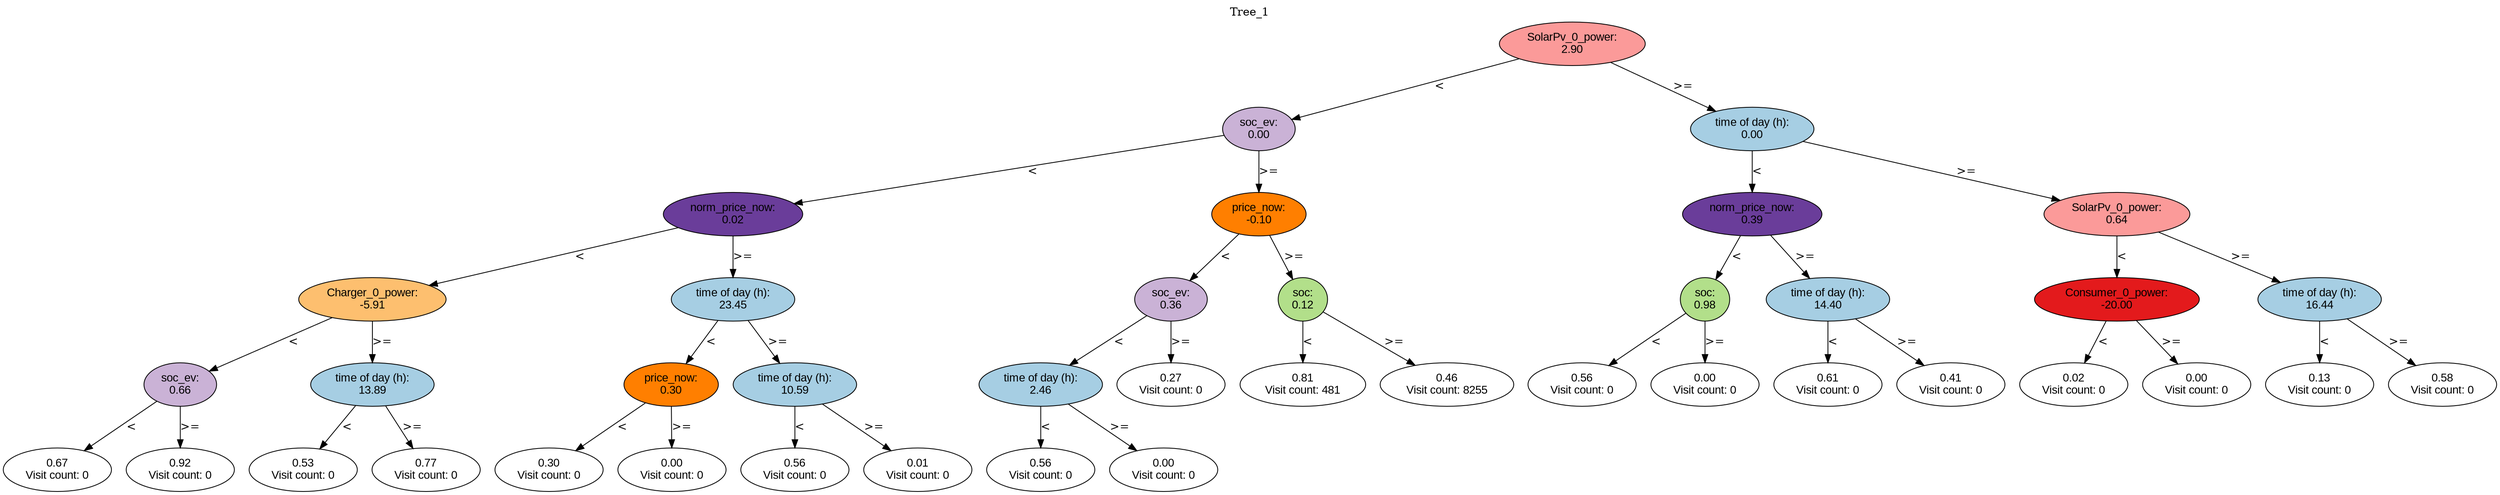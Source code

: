digraph BST {
    node [fontname="Arial" style=filled colorscheme=paired12];
    0 [ label = "SolarPv_0_power:
2.90" fillcolor=5];
    1 [ label = "soc_ev:
0.00" fillcolor=9];
    2 [ label = "norm_price_now:
0.02" fillcolor=10];
    3 [ label = "Charger_0_power:
-5.91" fillcolor=7];
    4 [ label = "soc_ev:
0.66" fillcolor=9];
    5 [ label = "0.67
Visit count: 0" fillcolor=white];
    6 [ label = "0.92
Visit count: 0" fillcolor=white];
    7 [ label = "time of day (h):
13.89" fillcolor=1];
    8 [ label = "0.53
Visit count: 0" fillcolor=white];
    9 [ label = "0.77
Visit count: 0" fillcolor=white];
    10 [ label = "time of day (h):
23.45" fillcolor=1];
    11 [ label = "price_now:
0.30" fillcolor=8];
    12 [ label = "0.30
Visit count: 0" fillcolor=white];
    13 [ label = "0.00
Visit count: 0" fillcolor=white];
    14 [ label = "time of day (h):
10.59" fillcolor=1];
    15 [ label = "0.56
Visit count: 0" fillcolor=white];
    16 [ label = "0.01
Visit count: 0" fillcolor=white];
    17 [ label = "price_now:
-0.10" fillcolor=8];
    18 [ label = "soc_ev:
0.36" fillcolor=9];
    19 [ label = "time of day (h):
2.46" fillcolor=1];
    20 [ label = "0.56
Visit count: 0" fillcolor=white];
    21 [ label = "0.00
Visit count: 0" fillcolor=white];
    22 [ label = "0.27
Visit count: 0" fillcolor=white];
    23 [ label = "soc:
0.12" fillcolor=3];
    24 [ label = "0.81
Visit count: 481" fillcolor=white];
    25 [ label = "0.46
Visit count: 8255" fillcolor=white];
    26 [ label = "time of day (h):
0.00" fillcolor=1];
    27 [ label = "norm_price_now:
0.39" fillcolor=10];
    28 [ label = "soc:
0.98" fillcolor=3];
    29 [ label = "0.56
Visit count: 0" fillcolor=white];
    30 [ label = "0.00
Visit count: 0" fillcolor=white];
    31 [ label = "time of day (h):
14.40" fillcolor=1];
    32 [ label = "0.61
Visit count: 0" fillcolor=white];
    33 [ label = "0.41
Visit count: 0" fillcolor=white];
    34 [ label = "SolarPv_0_power:
0.64" fillcolor=5];
    35 [ label = "Consumer_0_power:
-20.00" fillcolor=6];
    36 [ label = "0.02
Visit count: 0" fillcolor=white];
    37 [ label = "0.00
Visit count: 0" fillcolor=white];
    38 [ label = "time of day (h):
16.44" fillcolor=1];
    39 [ label = "0.13
Visit count: 0" fillcolor=white];
    40 [ label = "0.58
Visit count: 0" fillcolor=white];

    0  -> 1[ label = "<"];
    0  -> 26[ label = ">="];
    1  -> 2[ label = "<"];
    1  -> 17[ label = ">="];
    2  -> 3[ label = "<"];
    2  -> 10[ label = ">="];
    3  -> 4[ label = "<"];
    3  -> 7[ label = ">="];
    4  -> 5[ label = "<"];
    4  -> 6[ label = ">="];
    7  -> 8[ label = "<"];
    7  -> 9[ label = ">="];
    10  -> 11[ label = "<"];
    10  -> 14[ label = ">="];
    11  -> 12[ label = "<"];
    11  -> 13[ label = ">="];
    14  -> 15[ label = "<"];
    14  -> 16[ label = ">="];
    17  -> 18[ label = "<"];
    17  -> 23[ label = ">="];
    18  -> 19[ label = "<"];
    18  -> 22[ label = ">="];
    19  -> 20[ label = "<"];
    19  -> 21[ label = ">="];
    23  -> 24[ label = "<"];
    23  -> 25[ label = ">="];
    26  -> 27[ label = "<"];
    26  -> 34[ label = ">="];
    27  -> 28[ label = "<"];
    27  -> 31[ label = ">="];
    28  -> 29[ label = "<"];
    28  -> 30[ label = ">="];
    31  -> 32[ label = "<"];
    31  -> 33[ label = ">="];
    34  -> 35[ label = "<"];
    34  -> 38[ label = ">="];
    35  -> 36[ label = "<"];
    35  -> 37[ label = ">="];
    38  -> 39[ label = "<"];
    38  -> 40[ label = ">="];

    labelloc="t";
    label="Tree_1";
}